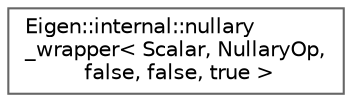 digraph "Graphical Class Hierarchy"
{
 // LATEX_PDF_SIZE
  bgcolor="transparent";
  edge [fontname=Helvetica,fontsize=10,labelfontname=Helvetica,labelfontsize=10];
  node [fontname=Helvetica,fontsize=10,shape=box,height=0.2,width=0.4];
  rankdir="LR";
  Node0 [id="Node000000",label="Eigen::internal::nullary\l_wrapper\< Scalar, NullaryOp,\l false, false, true \>",height=0.2,width=0.4,color="grey40", fillcolor="white", style="filled",URL="$structEigen_1_1internal_1_1nullary__wrapper_3_01Scalar_00_01NullaryOp_00_01false_00_01false_00_01true_01_4.html",tooltip=" "];
}
